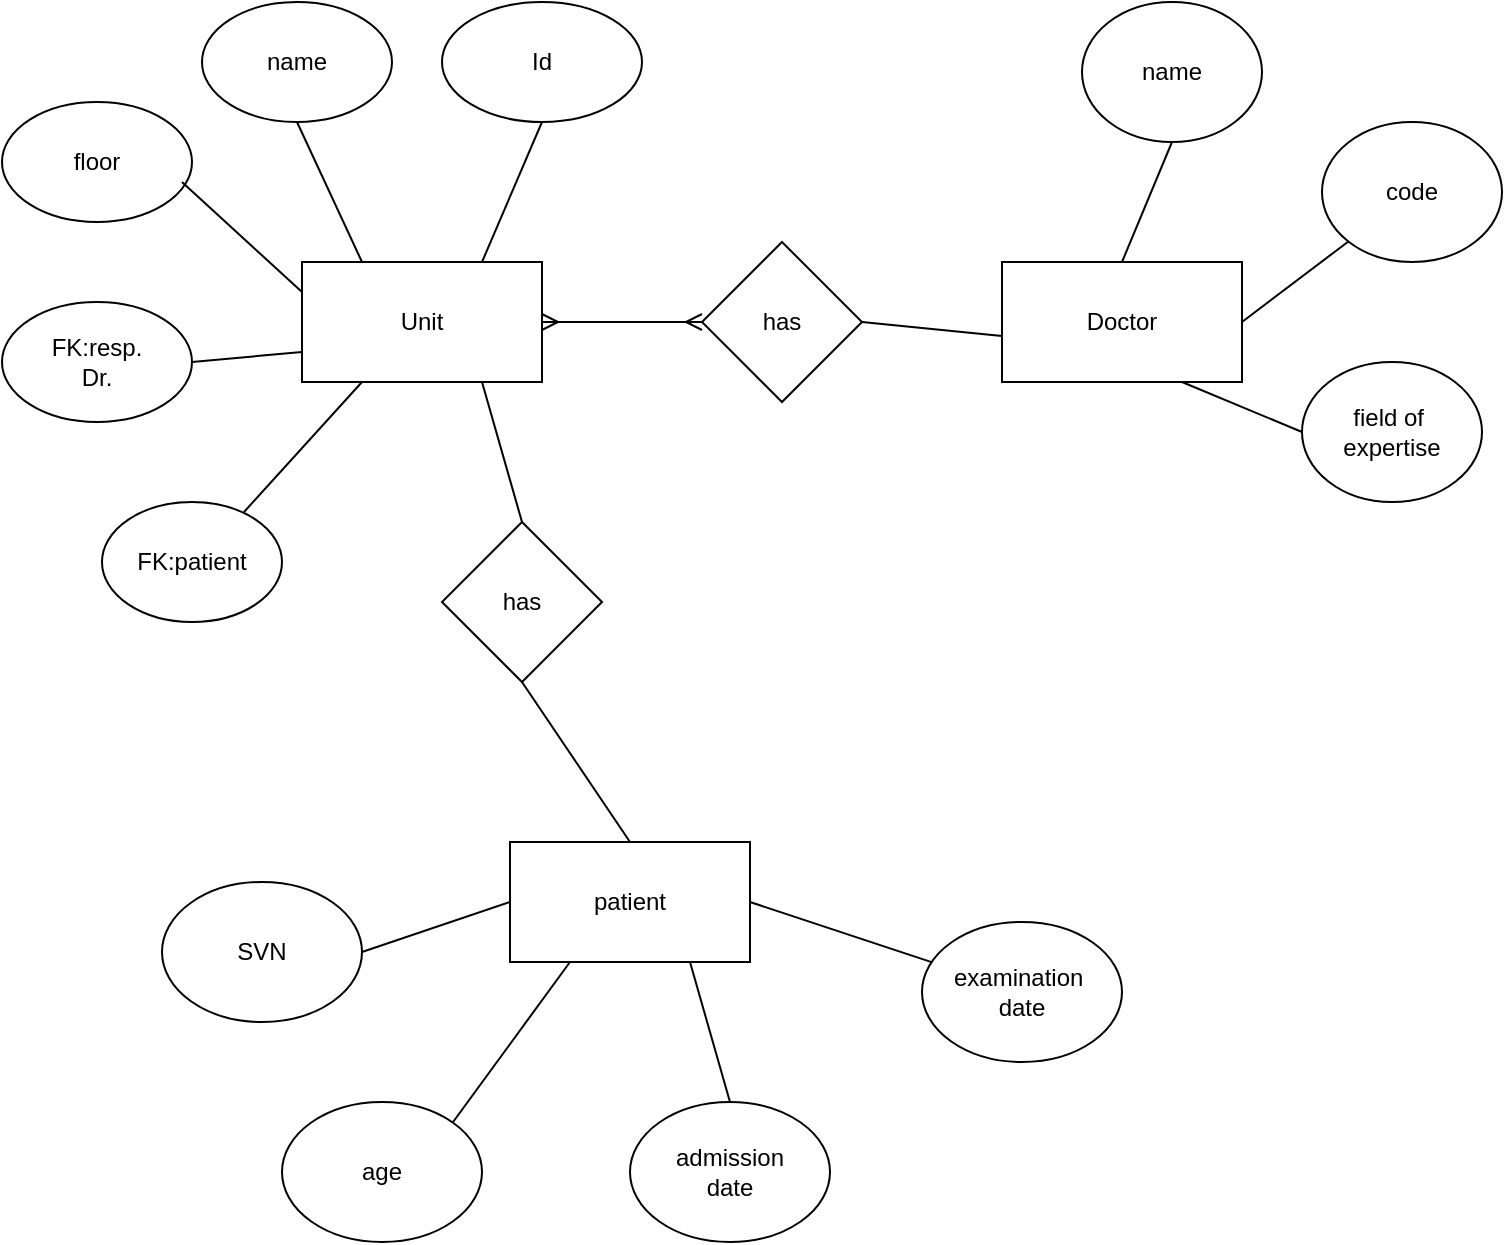 <mxfile version="13.3.9" type="device"><diagram id="CyFkLovQ33-5JdOqZwRA" name="Page-1"><mxGraphModel dx="1422" dy="794" grid="1" gridSize="10" guides="1" tooltips="1" connect="1" arrows="1" fold="1" page="1" pageScale="1" pageWidth="827" pageHeight="1169" math="0" shadow="0"><root><mxCell id="0"/><mxCell id="1" parent="0"/><mxCell id="hxpjsfx6loYkFlaZgE9E-1" value="Unit" style="rounded=0;whiteSpace=wrap;html=1;" vertex="1" parent="1"><mxGeometry x="160" y="170" width="120" height="60" as="geometry"/></mxCell><mxCell id="hxpjsfx6loYkFlaZgE9E-2" value="FK:patient" style="ellipse;whiteSpace=wrap;html=1;" vertex="1" parent="1"><mxGeometry x="60" y="290" width="90" height="60" as="geometry"/></mxCell><mxCell id="hxpjsfx6loYkFlaZgE9E-3" value="FK:resp.&lt;br&gt;Dr." style="ellipse;whiteSpace=wrap;html=1;" vertex="1" parent="1"><mxGeometry x="10" y="190" width="95" height="60" as="geometry"/></mxCell><mxCell id="hxpjsfx6loYkFlaZgE9E-4" value="floor" style="ellipse;whiteSpace=wrap;html=1;" vertex="1" parent="1"><mxGeometry x="10" y="90" width="95" height="60" as="geometry"/></mxCell><mxCell id="hxpjsfx6loYkFlaZgE9E-5" value="name" style="ellipse;whiteSpace=wrap;html=1;" vertex="1" parent="1"><mxGeometry x="110" y="40" width="95" height="60" as="geometry"/></mxCell><mxCell id="hxpjsfx6loYkFlaZgE9E-6" value="Id" style="ellipse;whiteSpace=wrap;html=1;" vertex="1" parent="1"><mxGeometry x="230" y="40" width="100" height="60" as="geometry"/></mxCell><mxCell id="hxpjsfx6loYkFlaZgE9E-7" value="" style="endArrow=none;html=1;exitX=0.75;exitY=0;exitDx=0;exitDy=0;entryX=0.5;entryY=1;entryDx=0;entryDy=0;" edge="1" parent="1" source="hxpjsfx6loYkFlaZgE9E-1" target="hxpjsfx6loYkFlaZgE9E-6"><mxGeometry width="50" height="50" relative="1" as="geometry"><mxPoint x="390" y="430" as="sourcePoint"/><mxPoint x="440" y="380" as="targetPoint"/></mxGeometry></mxCell><mxCell id="hxpjsfx6loYkFlaZgE9E-8" value="" style="endArrow=none;html=1;exitX=0.25;exitY=0;exitDx=0;exitDy=0;entryX=0.5;entryY=1;entryDx=0;entryDy=0;" edge="1" parent="1" source="hxpjsfx6loYkFlaZgE9E-1" target="hxpjsfx6loYkFlaZgE9E-5"><mxGeometry width="50" height="50" relative="1" as="geometry"><mxPoint x="400" y="440" as="sourcePoint"/><mxPoint x="450" y="390" as="targetPoint"/></mxGeometry></mxCell><mxCell id="hxpjsfx6loYkFlaZgE9E-9" value="" style="endArrow=none;html=1;exitX=0;exitY=0.25;exitDx=0;exitDy=0;entryX=0.947;entryY=0.667;entryDx=0;entryDy=0;entryPerimeter=0;" edge="1" parent="1" source="hxpjsfx6loYkFlaZgE9E-1" target="hxpjsfx6loYkFlaZgE9E-4"><mxGeometry width="50" height="50" relative="1" as="geometry"><mxPoint x="410" y="450" as="sourcePoint"/><mxPoint x="460" y="400" as="targetPoint"/></mxGeometry></mxCell><mxCell id="hxpjsfx6loYkFlaZgE9E-10" value="" style="endArrow=none;html=1;exitX=0;exitY=0.75;exitDx=0;exitDy=0;entryX=1;entryY=0.5;entryDx=0;entryDy=0;" edge="1" parent="1" source="hxpjsfx6loYkFlaZgE9E-1" target="hxpjsfx6loYkFlaZgE9E-3"><mxGeometry width="50" height="50" relative="1" as="geometry"><mxPoint x="420" y="460" as="sourcePoint"/><mxPoint x="470" y="410" as="targetPoint"/></mxGeometry></mxCell><mxCell id="hxpjsfx6loYkFlaZgE9E-12" value="" style="endArrow=none;html=1;exitX=0.789;exitY=0.083;exitDx=0;exitDy=0;exitPerimeter=0;entryX=0.25;entryY=1;entryDx=0;entryDy=0;" edge="1" parent="1" source="hxpjsfx6loYkFlaZgE9E-2" target="hxpjsfx6loYkFlaZgE9E-1"><mxGeometry width="50" height="50" relative="1" as="geometry"><mxPoint x="440" y="480" as="sourcePoint"/><mxPoint x="490" y="430" as="targetPoint"/></mxGeometry></mxCell><mxCell id="hxpjsfx6loYkFlaZgE9E-13" value="Doctor" style="rounded=0;whiteSpace=wrap;html=1;" vertex="1" parent="1"><mxGeometry x="510" y="170" width="120" height="60" as="geometry"/></mxCell><mxCell id="hxpjsfx6loYkFlaZgE9E-14" value="field of&amp;nbsp; expertise" style="ellipse;whiteSpace=wrap;html=1;" vertex="1" parent="1"><mxGeometry x="660" y="220" width="90" height="70" as="geometry"/></mxCell><mxCell id="hxpjsfx6loYkFlaZgE9E-15" value="code" style="ellipse;whiteSpace=wrap;html=1;" vertex="1" parent="1"><mxGeometry x="670" y="100" width="90" height="70" as="geometry"/></mxCell><mxCell id="hxpjsfx6loYkFlaZgE9E-16" value="name" style="ellipse;whiteSpace=wrap;html=1;" vertex="1" parent="1"><mxGeometry x="550" y="40" width="90" height="70" as="geometry"/></mxCell><mxCell id="hxpjsfx6loYkFlaZgE9E-17" value="" style="endArrow=none;html=1;entryX=0;entryY=0.5;entryDx=0;entryDy=0;exitX=0.75;exitY=1;exitDx=0;exitDy=0;" edge="1" parent="1" source="hxpjsfx6loYkFlaZgE9E-13" target="hxpjsfx6loYkFlaZgE9E-14"><mxGeometry width="50" height="50" relative="1" as="geometry"><mxPoint x="390" y="430" as="sourcePoint"/><mxPoint x="440" y="380" as="targetPoint"/></mxGeometry></mxCell><mxCell id="hxpjsfx6loYkFlaZgE9E-18" value="" style="endArrow=none;html=1;entryX=0;entryY=1;entryDx=0;entryDy=0;exitX=1;exitY=0.5;exitDx=0;exitDy=0;" edge="1" parent="1" source="hxpjsfx6loYkFlaZgE9E-13" target="hxpjsfx6loYkFlaZgE9E-15"><mxGeometry width="50" height="50" relative="1" as="geometry"><mxPoint x="400" y="440" as="sourcePoint"/><mxPoint x="450" y="390" as="targetPoint"/></mxGeometry></mxCell><mxCell id="hxpjsfx6loYkFlaZgE9E-19" value="" style="endArrow=none;html=1;entryX=0.5;entryY=1;entryDx=0;entryDy=0;exitX=0.5;exitY=0;exitDx=0;exitDy=0;" edge="1" parent="1" source="hxpjsfx6loYkFlaZgE9E-13" target="hxpjsfx6loYkFlaZgE9E-16"><mxGeometry width="50" height="50" relative="1" as="geometry"><mxPoint x="410" y="450" as="sourcePoint"/><mxPoint x="460" y="400" as="targetPoint"/></mxGeometry></mxCell><mxCell id="hxpjsfx6loYkFlaZgE9E-22" value="patient" style="rounded=0;whiteSpace=wrap;html=1;" vertex="1" parent="1"><mxGeometry x="264" y="460" width="120" height="60" as="geometry"/></mxCell><mxCell id="hxpjsfx6loYkFlaZgE9E-23" value="examination&amp;nbsp;&lt;br&gt;date" style="ellipse;whiteSpace=wrap;html=1;" vertex="1" parent="1"><mxGeometry x="470" y="500" width="100" height="70" as="geometry"/></mxCell><mxCell id="hxpjsfx6loYkFlaZgE9E-24" value="admission&lt;br&gt;date" style="ellipse;whiteSpace=wrap;html=1;" vertex="1" parent="1"><mxGeometry x="324" y="590" width="100" height="70" as="geometry"/></mxCell><mxCell id="hxpjsfx6loYkFlaZgE9E-25" value="age" style="ellipse;whiteSpace=wrap;html=1;" vertex="1" parent="1"><mxGeometry x="150" y="590" width="100" height="70" as="geometry"/></mxCell><mxCell id="hxpjsfx6loYkFlaZgE9E-26" value="SVN" style="ellipse;whiteSpace=wrap;html=1;" vertex="1" parent="1"><mxGeometry x="90" y="480" width="100" height="70" as="geometry"/></mxCell><mxCell id="hxpjsfx6loYkFlaZgE9E-27" value="has" style="rhombus;whiteSpace=wrap;html=1;" vertex="1" parent="1"><mxGeometry x="360" y="160" width="80" height="80" as="geometry"/></mxCell><mxCell id="hxpjsfx6loYkFlaZgE9E-28" value="" style="endArrow=none;html=1;exitX=1;exitY=0.5;exitDx=0;exitDy=0;entryX=0;entryY=0.5;entryDx=0;entryDy=0;" edge="1" parent="1" source="hxpjsfx6loYkFlaZgE9E-26" target="hxpjsfx6loYkFlaZgE9E-22"><mxGeometry width="50" height="50" relative="1" as="geometry"><mxPoint x="320" y="420" as="sourcePoint"/><mxPoint x="370" y="370" as="targetPoint"/></mxGeometry></mxCell><mxCell id="hxpjsfx6loYkFlaZgE9E-29" value="" style="endArrow=none;html=1;exitX=1;exitY=0;exitDx=0;exitDy=0;entryX=0.25;entryY=1;entryDx=0;entryDy=0;" edge="1" parent="1" source="hxpjsfx6loYkFlaZgE9E-25" target="hxpjsfx6loYkFlaZgE9E-22"><mxGeometry width="50" height="50" relative="1" as="geometry"><mxPoint x="330" y="430" as="sourcePoint"/><mxPoint x="380" y="380" as="targetPoint"/></mxGeometry></mxCell><mxCell id="hxpjsfx6loYkFlaZgE9E-30" value="" style="endArrow=none;html=1;entryX=1;entryY=0.5;entryDx=0;entryDy=0;" edge="1" parent="1" source="hxpjsfx6loYkFlaZgE9E-23" target="hxpjsfx6loYkFlaZgE9E-22"><mxGeometry width="50" height="50" relative="1" as="geometry"><mxPoint x="340" y="440" as="sourcePoint"/><mxPoint x="390" y="390" as="targetPoint"/></mxGeometry></mxCell><mxCell id="hxpjsfx6loYkFlaZgE9E-31" value="" style="endArrow=none;html=1;exitX=0.75;exitY=1;exitDx=0;exitDy=0;entryX=0.5;entryY=0;entryDx=0;entryDy=0;" edge="1" parent="1" source="hxpjsfx6loYkFlaZgE9E-22" target="hxpjsfx6loYkFlaZgE9E-24"><mxGeometry width="50" height="50" relative="1" as="geometry"><mxPoint x="350" y="450" as="sourcePoint"/><mxPoint x="400" y="400" as="targetPoint"/></mxGeometry></mxCell><mxCell id="hxpjsfx6loYkFlaZgE9E-33" value="" style="endArrow=ERmany;startArrow=ERmany;html=1;exitX=1;exitY=0.5;exitDx=0;exitDy=0;entryX=0;entryY=0.5;entryDx=0;entryDy=0;startFill=0;endFill=0;" edge="1" parent="1" source="hxpjsfx6loYkFlaZgE9E-1" target="hxpjsfx6loYkFlaZgE9E-27"><mxGeometry width="50" height="50" relative="1" as="geometry"><mxPoint x="410" y="430" as="sourcePoint"/><mxPoint x="460" y="380" as="targetPoint"/></mxGeometry></mxCell><mxCell id="hxpjsfx6loYkFlaZgE9E-35" value="" style="endArrow=none;html=1;entryX=0;entryY=0.617;entryDx=0;entryDy=0;entryPerimeter=0;exitX=1;exitY=0.5;exitDx=0;exitDy=0;" edge="1" parent="1" source="hxpjsfx6loYkFlaZgE9E-27" target="hxpjsfx6loYkFlaZgE9E-13"><mxGeometry width="50" height="50" relative="1" as="geometry"><mxPoint x="410" y="330" as="sourcePoint"/><mxPoint x="460" y="280" as="targetPoint"/></mxGeometry></mxCell><mxCell id="hxpjsfx6loYkFlaZgE9E-36" value="has" style="rhombus;whiteSpace=wrap;html=1;" vertex="1" parent="1"><mxGeometry x="230" y="300" width="80" height="80" as="geometry"/></mxCell><mxCell id="hxpjsfx6loYkFlaZgE9E-37" value="" style="endArrow=none;html=1;exitX=0.5;exitY=0;exitDx=0;exitDy=0;entryX=0.75;entryY=1;entryDx=0;entryDy=0;" edge="1" parent="1" source="hxpjsfx6loYkFlaZgE9E-36" target="hxpjsfx6loYkFlaZgE9E-1"><mxGeometry width="50" height="50" relative="1" as="geometry"><mxPoint x="410" y="330" as="sourcePoint"/><mxPoint x="460" y="280" as="targetPoint"/></mxGeometry></mxCell><mxCell id="hxpjsfx6loYkFlaZgE9E-38" value="" style="endArrow=none;html=1;exitX=0.5;exitY=1;exitDx=0;exitDy=0;entryX=0.5;entryY=0;entryDx=0;entryDy=0;" edge="1" parent="1" source="hxpjsfx6loYkFlaZgE9E-36" target="hxpjsfx6loYkFlaZgE9E-22"><mxGeometry width="50" height="50" relative="1" as="geometry"><mxPoint x="420" y="340" as="sourcePoint"/><mxPoint x="470" y="290" as="targetPoint"/></mxGeometry></mxCell></root></mxGraphModel></diagram></mxfile>